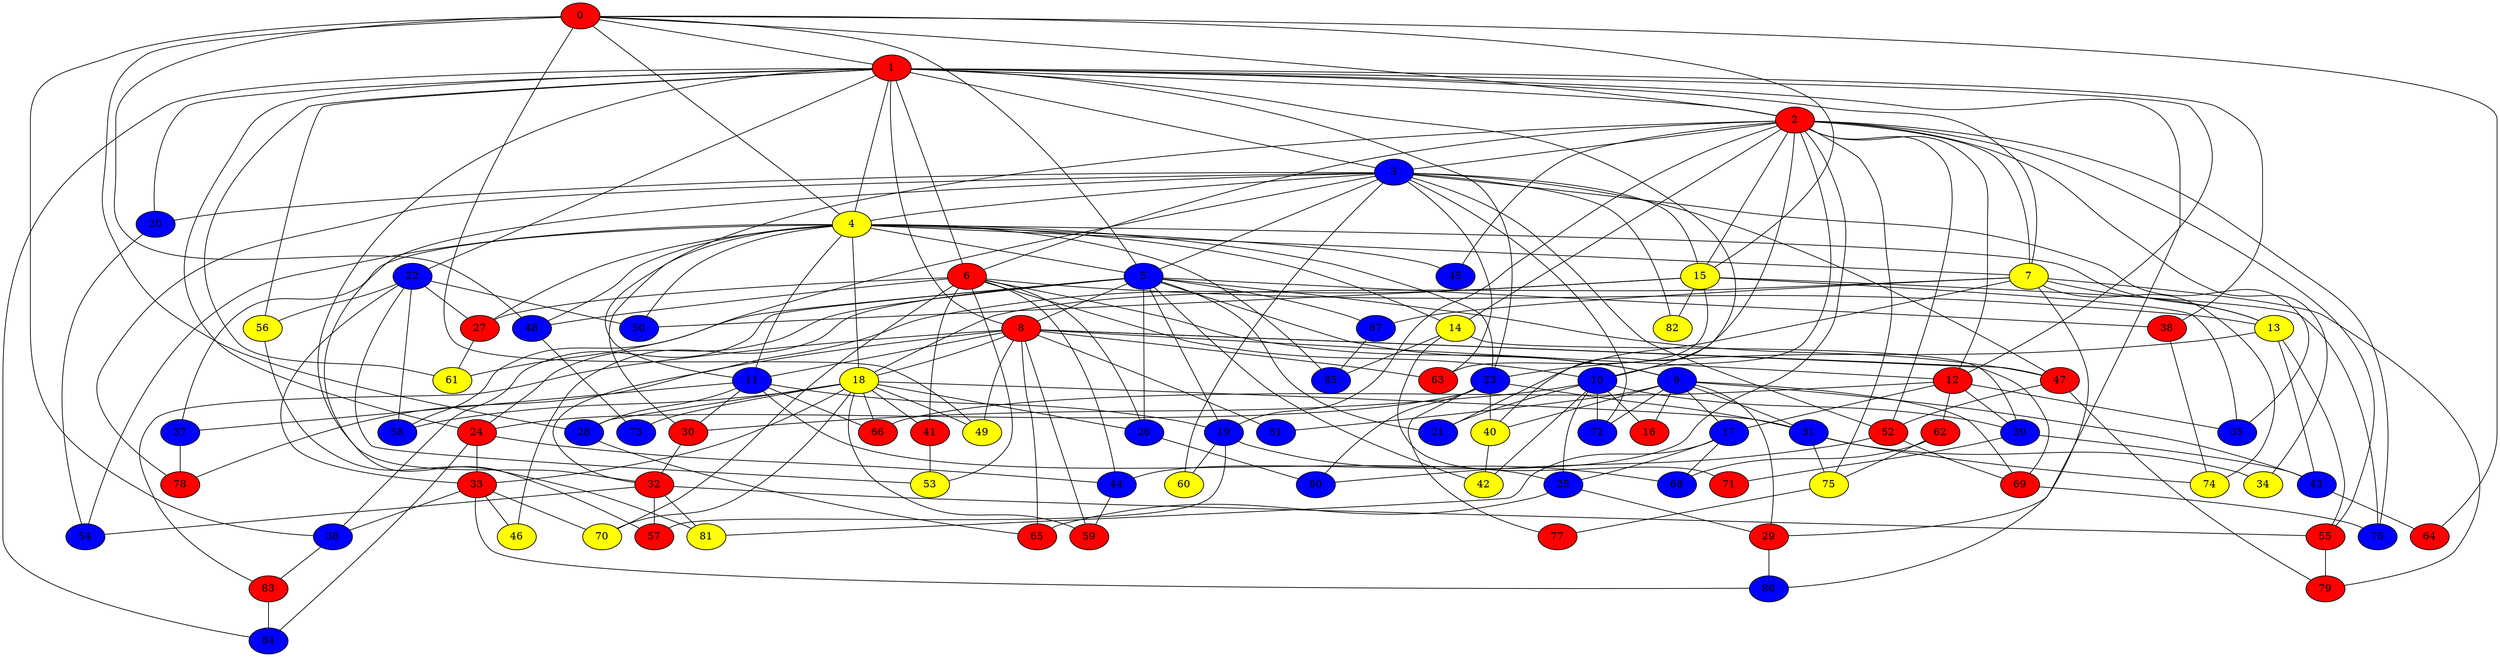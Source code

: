 graph {
0 [style = filled fillcolor = red];
1 [style = filled fillcolor = red];
2 [style = filled fillcolor = red];
3 [style = filled fillcolor = blue];
4 [style = filled fillcolor = yellow];
5 [style = filled fillcolor = blue];
6 [style = filled fillcolor = red];
7 [style = filled fillcolor = yellow];
8 [style = filled fillcolor = red];
9 [style = filled fillcolor = blue];
10 [style = filled fillcolor = blue];
11 [style = filled fillcolor = blue];
12 [style = filled fillcolor = red];
13 [style = filled fillcolor = yellow];
14 [style = filled fillcolor = yellow];
15 [style = filled fillcolor = yellow];
16 [style = filled fillcolor = red];
17 [style = filled fillcolor = blue];
18 [style = filled fillcolor = yellow];
19 [style = filled fillcolor = blue];
20 [style = filled fillcolor = blue];
21 [style = filled fillcolor = blue];
22 [style = filled fillcolor = blue];
23 [style = filled fillcolor = blue];
24 [style = filled fillcolor = red];
25 [style = filled fillcolor = blue];
26 [style = filled fillcolor = blue];
27 [style = filled fillcolor = red];
28 [style = filled fillcolor = blue];
29 [style = filled fillcolor = red];
30 [style = filled fillcolor = red];
31 [style = filled fillcolor = blue];
32 [style = filled fillcolor = red];
33 [style = filled fillcolor = red];
34 [style = filled fillcolor = yellow];
35 [style = filled fillcolor = blue];
36 [style = filled fillcolor = blue];
37 [style = filled fillcolor = blue];
38 [style = filled fillcolor = red];
39 [style = filled fillcolor = blue];
40 [style = filled fillcolor = yellow];
41 [style = filled fillcolor = red];
42 [style = filled fillcolor = yellow];
43 [style = filled fillcolor = blue];
44 [style = filled fillcolor = blue];
45 [style = filled fillcolor = blue];
46 [style = filled fillcolor = yellow];
47 [style = filled fillcolor = red];
48 [style = filled fillcolor = blue];
49 [style = filled fillcolor = yellow];
50 [style = filled fillcolor = blue];
51 [style = filled fillcolor = blue];
52 [style = filled fillcolor = red];
53 [style = filled fillcolor = yellow];
54 [style = filled fillcolor = blue];
55 [style = filled fillcolor = red];
56 [style = filled fillcolor = yellow];
57 [style = filled fillcolor = red];
58 [style = filled fillcolor = blue];
59 [style = filled fillcolor = red];
60 [style = filled fillcolor = yellow];
61 [style = filled fillcolor = yellow];
62 [style = filled fillcolor = red];
63 [style = filled fillcolor = red];
64 [style = filled fillcolor = red];
65 [style = filled fillcolor = red];
66 [style = filled fillcolor = red];
67 [style = filled fillcolor = blue];
68 [style = filled fillcolor = blue];
69 [style = filled fillcolor = red];
70 [style = filled fillcolor = yellow];
71 [style = filled fillcolor = red];
72 [style = filled fillcolor = blue];
73 [style = filled fillcolor = blue];
74 [style = filled fillcolor = yellow];
75 [style = filled fillcolor = yellow];
76 [style = filled fillcolor = blue];
77 [style = filled fillcolor = red];
78 [style = filled fillcolor = red];
79 [style = filled fillcolor = red];
80 [style = filled fillcolor = blue];
81 [style = filled fillcolor = yellow];
82 [style = filled fillcolor = yellow];
83 [style = filled fillcolor = red];
84 [style = filled fillcolor = blue];
85 [style = filled fillcolor = blue];
86 [style = filled fillcolor = blue];
0 -- 1;
0 -- 4;
0 -- 2;
0 -- 5;
0 -- 15;
0 -- 28;
0 -- 36;
0 -- 48;
0 -- 49;
0 -- 64;
1 -- 2;
1 -- 3;
1 -- 4;
1 -- 6;
1 -- 7;
1 -- 8;
1 -- 10;
1 -- 12;
1 -- 20;
1 -- 22;
1 -- 23;
1 -- 24;
1 -- 29;
1 -- 32;
1 -- 38;
1 -- 56;
1 -- 61;
1 -- 84;
2 -- 3;
2 -- 6;
2 -- 7;
2 -- 10;
2 -- 11;
2 -- 12;
2 -- 14;
2 -- 15;
2 -- 19;
2 -- 34;
2 -- 40;
2 -- 44;
2 -- 45;
2 -- 52;
2 -- 55;
2 -- 75;
2 -- 76;
3 -- 4;
3 -- 5;
3 -- 15;
3 -- 20;
3 -- 35;
3 -- 47;
3 -- 52;
3 -- 57;
3 -- 58;
3 -- 60;
3 -- 63;
3 -- 72;
3 -- 78;
3 -- 82;
4 -- 5;
4 -- 7;
4 -- 11;
4 -- 13;
4 -- 14;
4 -- 18;
4 -- 23;
4 -- 27;
4 -- 30;
4 -- 37;
4 -- 45;
4 -- 48;
4 -- 50;
4 -- 54;
4 -- 85;
5 -- 8;
5 -- 9;
5 -- 19;
5 -- 21;
5 -- 24;
5 -- 26;
5 -- 36;
5 -- 38;
5 -- 42;
5 -- 46;
5 -- 47;
5 -- 61;
5 -- 67;
6 -- 9;
6 -- 10;
6 -- 13;
6 -- 26;
6 -- 27;
6 -- 41;
6 -- 44;
6 -- 48;
6 -- 53;
6 -- 70;
7 -- 13;
7 -- 18;
7 -- 21;
7 -- 67;
7 -- 74;
7 -- 79;
7 -- 86;
8 -- 11;
8 -- 12;
8 -- 18;
8 -- 47;
8 -- 49;
8 -- 51;
8 -- 59;
8 -- 63;
8 -- 65;
8 -- 69;
8 -- 78;
8 -- 83;
9 -- 16;
9 -- 17;
9 -- 29;
9 -- 31;
9 -- 40;
9 -- 43;
9 -- 51;
9 -- 69;
9 -- 72;
10 -- 16;
10 -- 21;
10 -- 25;
10 -- 30;
10 -- 39;
10 -- 42;
10 -- 72;
11 -- 19;
11 -- 25;
11 -- 28;
11 -- 30;
11 -- 37;
11 -- 66;
12 -- 17;
12 -- 35;
12 -- 39;
12 -- 62;
12 -- 66;
13 -- 23;
13 -- 43;
13 -- 55;
14 -- 39;
14 -- 71;
14 -- 85;
15 -- 32;
15 -- 35;
15 -- 50;
15 -- 63;
15 -- 76;
15 -- 82;
17 -- 25;
17 -- 68;
17 -- 81;
18 -- 26;
18 -- 28;
18 -- 31;
18 -- 33;
18 -- 41;
18 -- 49;
18 -- 58;
18 -- 59;
18 -- 66;
18 -- 70;
18 -- 73;
19 -- 57;
19 -- 60;
19 -- 68;
20 -- 54;
22 -- 27;
22 -- 33;
22 -- 50;
22 -- 53;
22 -- 56;
22 -- 58;
23 -- 24;
23 -- 31;
23 -- 40;
23 -- 77;
23 -- 80;
24 -- 33;
24 -- 44;
24 -- 84;
25 -- 29;
25 -- 65;
26 -- 80;
27 -- 61;
28 -- 65;
29 -- 86;
30 -- 32;
31 -- 34;
31 -- 74;
31 -- 75;
32 -- 54;
32 -- 55;
32 -- 57;
32 -- 81;
33 -- 36;
33 -- 46;
33 -- 70;
33 -- 86;
36 -- 83;
37 -- 78;
38 -- 74;
39 -- 43;
39 -- 71;
40 -- 42;
41 -- 53;
43 -- 64;
44 -- 59;
47 -- 52;
47 -- 79;
48 -- 73;
52 -- 69;
52 -- 80;
55 -- 79;
56 -- 81;
62 -- 68;
62 -- 75;
67 -- 85;
69 -- 76;
75 -- 77;
83 -- 84;
}

